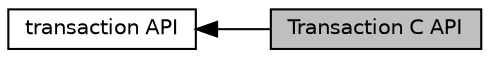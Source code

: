 digraph "Transaction C API"
{
  edge [fontname="Helvetica",fontsize="10",labelfontname="Helvetica",labelfontsize="10"];
  node [fontname="Helvetica",fontsize="10",shape=record];
  rankdir=LR;
  Node0 [label="Transaction C API",height=0.2,width=0.4,color="black", fillcolor="grey75", style="filled", fontcolor="black"];
  Node1 [label="transaction API",height=0.2,width=0.4,color="black", fillcolor="white", style="filled",URL="$group__transactionapi.html",tooltip="Define API for sending transactions and inline messages. "];
  Node1->Node0 [shape=plaintext, dir="back", style="solid"];
}

